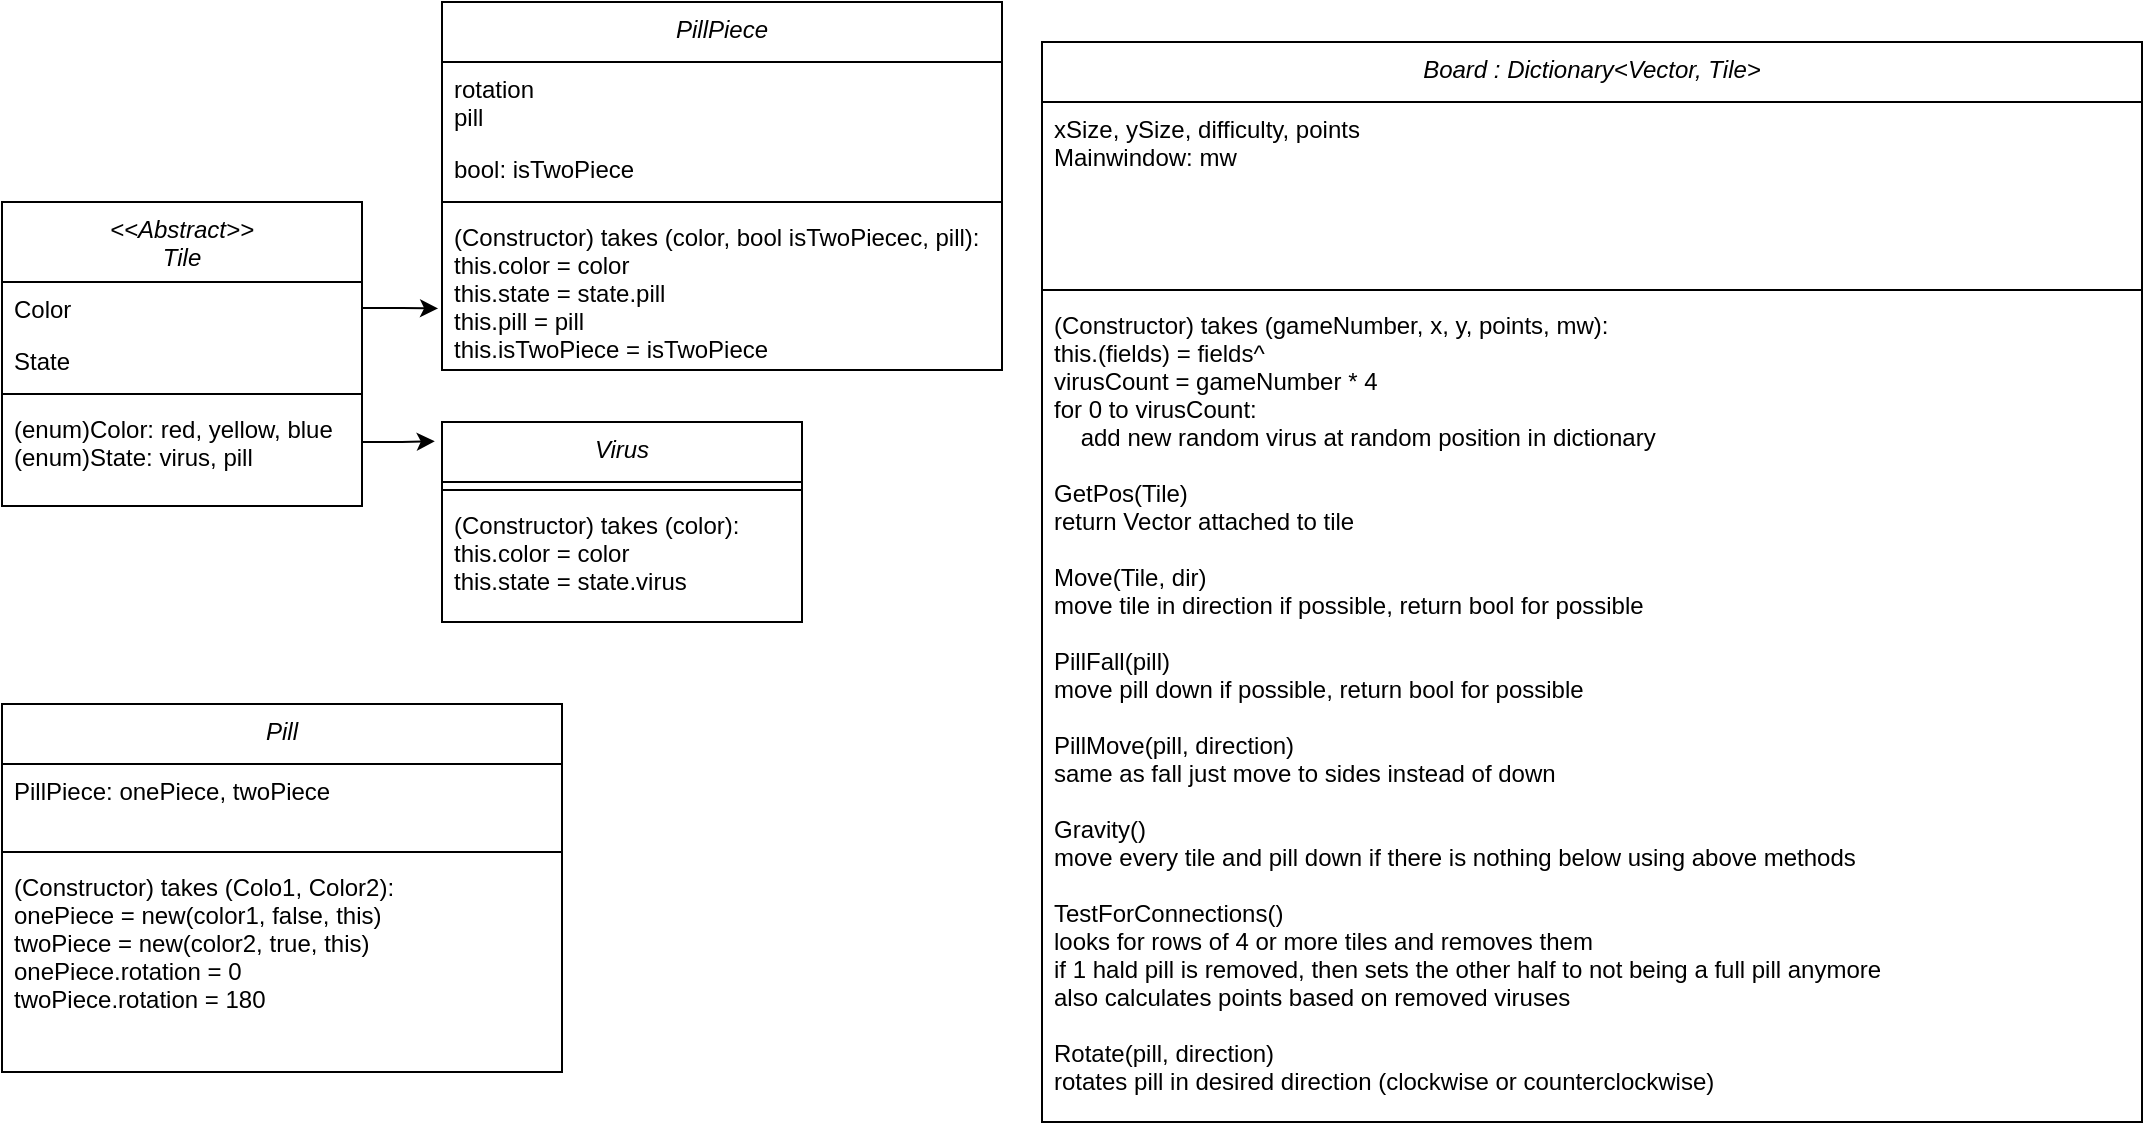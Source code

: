 <mxfile version="20.3.0" type="device"><diagram id="C5RBs43oDa-KdzZeNtuy" name="Page-1"><mxGraphModel dx="1221" dy="764" grid="1" gridSize="10" guides="1" tooltips="1" connect="1" arrows="1" fold="1" page="1" pageScale="1" pageWidth="827" pageHeight="1169" math="0" shadow="0"><root><mxCell id="WIyWlLk6GJQsqaUBKTNV-0"/><mxCell id="WIyWlLk6GJQsqaUBKTNV-1" parent="WIyWlLk6GJQsqaUBKTNV-0"/><mxCell id="zkfFHV4jXpPFQw0GAbJ--0" value="&lt;&lt;Abstract&gt;&gt;&#10;Tile" style="swimlane;fontStyle=2;align=center;verticalAlign=top;childLayout=stackLayout;horizontal=1;startSize=40;horizontalStack=0;resizeParent=1;resizeLast=0;collapsible=1;marginBottom=0;rounded=0;shadow=0;strokeWidth=1;" parent="WIyWlLk6GJQsqaUBKTNV-1" vertex="1"><mxGeometry x="60" y="150" width="180" height="152" as="geometry"><mxRectangle x="230" y="140" width="160" height="26" as="alternateBounds"/></mxGeometry></mxCell><mxCell id="zkfFHV4jXpPFQw0GAbJ--1" value="Color" style="text;align=left;verticalAlign=top;spacingLeft=4;spacingRight=4;overflow=hidden;rotatable=0;points=[[0,0.5],[1,0.5]];portConstraint=eastwest;" parent="zkfFHV4jXpPFQw0GAbJ--0" vertex="1"><mxGeometry y="40" width="180" height="26" as="geometry"/></mxCell><mxCell id="zkfFHV4jXpPFQw0GAbJ--2" value="State" style="text;align=left;verticalAlign=top;spacingLeft=4;spacingRight=4;overflow=hidden;rotatable=0;points=[[0,0.5],[1,0.5]];portConstraint=eastwest;rounded=0;shadow=0;html=0;" parent="zkfFHV4jXpPFQw0GAbJ--0" vertex="1"><mxGeometry y="66" width="180" height="26" as="geometry"/></mxCell><mxCell id="zkfFHV4jXpPFQw0GAbJ--4" value="" style="line;html=1;strokeWidth=1;align=left;verticalAlign=middle;spacingTop=-1;spacingLeft=3;spacingRight=3;rotatable=0;labelPosition=right;points=[];portConstraint=eastwest;" parent="zkfFHV4jXpPFQw0GAbJ--0" vertex="1"><mxGeometry y="92" width="180" height="8" as="geometry"/></mxCell><mxCell id="zkfFHV4jXpPFQw0GAbJ--5" value="(enum)Color: red, yellow, blue&#10;(enum)State: virus, pill" style="text;align=left;verticalAlign=top;spacingLeft=4;spacingRight=4;overflow=hidden;rotatable=0;points=[[0,0.5],[1,0.5]];portConstraint=eastwest;" parent="zkfFHV4jXpPFQw0GAbJ--0" vertex="1"><mxGeometry y="100" width="180" height="40" as="geometry"/></mxCell><mxCell id="eMhrGm9NiR_-wGmE9lrC-1" value="PillPiece" style="swimlane;fontStyle=2;align=center;verticalAlign=top;childLayout=stackLayout;horizontal=1;startSize=30;horizontalStack=0;resizeParent=1;resizeLast=0;collapsible=1;marginBottom=0;rounded=0;shadow=0;strokeWidth=1;" parent="WIyWlLk6GJQsqaUBKTNV-1" vertex="1"><mxGeometry x="280" y="50" width="280" height="184" as="geometry"><mxRectangle x="230" y="140" width="160" height="26" as="alternateBounds"/></mxGeometry></mxCell><mxCell id="eMhrGm9NiR_-wGmE9lrC-2" value="rotation&#10;pill" style="text;align=left;verticalAlign=top;spacingLeft=4;spacingRight=4;overflow=hidden;rotatable=0;points=[[0,0.5],[1,0.5]];portConstraint=eastwest;" parent="eMhrGm9NiR_-wGmE9lrC-1" vertex="1"><mxGeometry y="30" width="280" height="40" as="geometry"/></mxCell><mxCell id="eMhrGm9NiR_-wGmE9lrC-3" value="bool: isTwoPiece" style="text;align=left;verticalAlign=top;spacingLeft=4;spacingRight=4;overflow=hidden;rotatable=0;points=[[0,0.5],[1,0.5]];portConstraint=eastwest;rounded=0;shadow=0;html=0;" parent="eMhrGm9NiR_-wGmE9lrC-1" vertex="1"><mxGeometry y="70" width="280" height="26" as="geometry"/></mxCell><mxCell id="eMhrGm9NiR_-wGmE9lrC-4" value="" style="line;html=1;strokeWidth=1;align=left;verticalAlign=middle;spacingTop=-1;spacingLeft=3;spacingRight=3;rotatable=0;labelPosition=right;points=[];portConstraint=eastwest;" parent="eMhrGm9NiR_-wGmE9lrC-1" vertex="1"><mxGeometry y="96" width="280" height="8" as="geometry"/></mxCell><mxCell id="eMhrGm9NiR_-wGmE9lrC-11" value="(Constructor) takes (color, bool isTwoPiecec, pill):&#10;this.color = color&#10;this.state = state.pill&#10;this.pill = pill&#10;this.isTwoPiece = isTwoPiece" style="text;align=left;verticalAlign=top;spacingLeft=4;spacingRight=4;overflow=hidden;rotatable=0;points=[[0,0.5],[1,0.5]];portConstraint=eastwest;" parent="eMhrGm9NiR_-wGmE9lrC-1" vertex="1"><mxGeometry y="104" width="280" height="80" as="geometry"/></mxCell><mxCell id="eMhrGm9NiR_-wGmE9lrC-6" value="Virus" style="swimlane;fontStyle=2;align=center;verticalAlign=top;childLayout=stackLayout;horizontal=1;startSize=30;horizontalStack=0;resizeParent=1;resizeLast=0;collapsible=1;marginBottom=0;rounded=0;shadow=0;strokeWidth=1;" parent="WIyWlLk6GJQsqaUBKTNV-1" vertex="1"><mxGeometry x="280" y="260" width="180" height="100" as="geometry"><mxRectangle x="230" y="140" width="160" height="26" as="alternateBounds"/></mxGeometry></mxCell><mxCell id="eMhrGm9NiR_-wGmE9lrC-9" value="" style="line;html=1;strokeWidth=1;align=left;verticalAlign=middle;spacingTop=-1;spacingLeft=3;spacingRight=3;rotatable=0;labelPosition=right;points=[];portConstraint=eastwest;" parent="eMhrGm9NiR_-wGmE9lrC-6" vertex="1"><mxGeometry y="30" width="180" height="8" as="geometry"/></mxCell><mxCell id="eMhrGm9NiR_-wGmE9lrC-10" value="(Constructor) takes (color):&#10;this.color = color&#10;this.state = state.virus" style="text;align=left;verticalAlign=top;spacingLeft=4;spacingRight=4;overflow=hidden;rotatable=0;points=[[0,0.5],[1,0.5]];portConstraint=eastwest;" parent="eMhrGm9NiR_-wGmE9lrC-6" vertex="1"><mxGeometry y="38" width="180" height="60" as="geometry"/></mxCell><mxCell id="eMhrGm9NiR_-wGmE9lrC-15" style="edgeStyle=orthogonalEdgeStyle;rounded=0;orthogonalLoop=1;jettySize=auto;html=1;entryX=-0.02;entryY=0.096;entryDx=0;entryDy=0;entryPerimeter=0;" parent="WIyWlLk6GJQsqaUBKTNV-1" source="zkfFHV4jXpPFQw0GAbJ--5" target="eMhrGm9NiR_-wGmE9lrC-6" edge="1"><mxGeometry relative="1" as="geometry"/></mxCell><mxCell id="eMhrGm9NiR_-wGmE9lrC-16" style="edgeStyle=orthogonalEdgeStyle;rounded=0;orthogonalLoop=1;jettySize=auto;html=1;entryX=-0.007;entryY=0.615;entryDx=0;entryDy=0;entryPerimeter=0;" parent="WIyWlLk6GJQsqaUBKTNV-1" source="zkfFHV4jXpPFQw0GAbJ--1" target="eMhrGm9NiR_-wGmE9lrC-11" edge="1"><mxGeometry relative="1" as="geometry"/></mxCell><mxCell id="eFz3wczxFTj-nmnLHBIM-0" value="Pill" style="swimlane;fontStyle=2;align=center;verticalAlign=top;childLayout=stackLayout;horizontal=1;startSize=30;horizontalStack=0;resizeParent=1;resizeLast=0;collapsible=1;marginBottom=0;rounded=0;shadow=0;strokeWidth=1;" parent="WIyWlLk6GJQsqaUBKTNV-1" vertex="1"><mxGeometry x="60" y="401" width="280" height="184" as="geometry"><mxRectangle x="230" y="140" width="160" height="26" as="alternateBounds"/></mxGeometry></mxCell><mxCell id="eFz3wczxFTj-nmnLHBIM-1" value="PillPiece: onePiece, twoPiece" style="text;align=left;verticalAlign=top;spacingLeft=4;spacingRight=4;overflow=hidden;rotatable=0;points=[[0,0.5],[1,0.5]];portConstraint=eastwest;" parent="eFz3wczxFTj-nmnLHBIM-0" vertex="1"><mxGeometry y="30" width="280" height="40" as="geometry"/></mxCell><mxCell id="eFz3wczxFTj-nmnLHBIM-3" value="" style="line;html=1;strokeWidth=1;align=left;verticalAlign=middle;spacingTop=-1;spacingLeft=3;spacingRight=3;rotatable=0;labelPosition=right;points=[];portConstraint=eastwest;" parent="eFz3wczxFTj-nmnLHBIM-0" vertex="1"><mxGeometry y="70" width="280" height="8" as="geometry"/></mxCell><mxCell id="eFz3wczxFTj-nmnLHBIM-4" value="(Constructor) takes (Colo1, Color2):&#10;onePiece = new(color1, false, this)&#10;twoPiece = new(color2, true, this)&#10;onePiece.rotation = 0&#10;twoPiece.rotation = 180" style="text;align=left;verticalAlign=top;spacingLeft=4;spacingRight=4;overflow=hidden;rotatable=0;points=[[0,0.5],[1,0.5]];portConstraint=eastwest;" parent="eFz3wczxFTj-nmnLHBIM-0" vertex="1"><mxGeometry y="78" width="280" height="80" as="geometry"/></mxCell><mxCell id="eFz3wczxFTj-nmnLHBIM-5" value="Board : Dictionary&lt;Vector, Tile&gt;" style="swimlane;fontStyle=2;align=center;verticalAlign=top;childLayout=stackLayout;horizontal=1;startSize=30;horizontalStack=0;resizeParent=1;resizeLast=0;collapsible=1;marginBottom=0;rounded=0;shadow=0;strokeWidth=1;" parent="WIyWlLk6GJQsqaUBKTNV-1" vertex="1"><mxGeometry x="580" y="70" width="550" height="540" as="geometry"><mxRectangle x="230" y="140" width="160" height="26" as="alternateBounds"/></mxGeometry></mxCell><mxCell id="eFz3wczxFTj-nmnLHBIM-6" value="xSize, ySize, difficulty, points&#10;Mainwindow: mw" style="text;align=left;verticalAlign=top;spacingLeft=4;spacingRight=4;overflow=hidden;rotatable=0;points=[[0,0.5],[1,0.5]];portConstraint=eastwest;" parent="eFz3wczxFTj-nmnLHBIM-5" vertex="1"><mxGeometry y="30" width="550" height="90" as="geometry"/></mxCell><mxCell id="eFz3wczxFTj-nmnLHBIM-7" value="" style="line;html=1;strokeWidth=1;align=left;verticalAlign=middle;spacingTop=-1;spacingLeft=3;spacingRight=3;rotatable=0;labelPosition=right;points=[];portConstraint=eastwest;" parent="eFz3wczxFTj-nmnLHBIM-5" vertex="1"><mxGeometry y="120" width="550" height="8" as="geometry"/></mxCell><mxCell id="eFz3wczxFTj-nmnLHBIM-8" value="(Constructor) takes (gameNumber, x, y, points, mw):&#10;this.(fields) = fields^&#10;virusCount = gameNumber * 4&#10;for 0 to virusCount:&#10;    add new random virus at random position in dictionary&#10;&#10;GetPos(Tile)&#10;return Vector attached to tile&#10;&#10;Move(Tile, dir)&#10;move tile in direction if possible, return bool for possible&#10;&#10;PillFall(pill)&#10;move pill down if possible, return bool for possible&#10;&#10;PillMove(pill, direction)&#10;same as fall just move to sides instead of down&#10;&#10;Gravity()&#10;move every tile and pill down if there is nothing below using above methods&#10;&#10;TestForConnections()&#10;looks for rows of 4 or more tiles and removes them&#10;if 1 hald pill is removed, then sets the other half to not being a full pill anymore&#10;also calculates points based on removed viruses&#10;&#10;Rotate(pill, direction)&#10;rotates pill in desired direction (clockwise or counterclockwise)&#10;" style="text;align=left;verticalAlign=top;spacingLeft=4;spacingRight=4;overflow=hidden;rotatable=0;points=[[0,0.5],[1,0.5]];portConstraint=eastwest;" parent="eFz3wczxFTj-nmnLHBIM-5" vertex="1"><mxGeometry y="128" width="550" height="412" as="geometry"/></mxCell></root></mxGraphModel></diagram></mxfile>